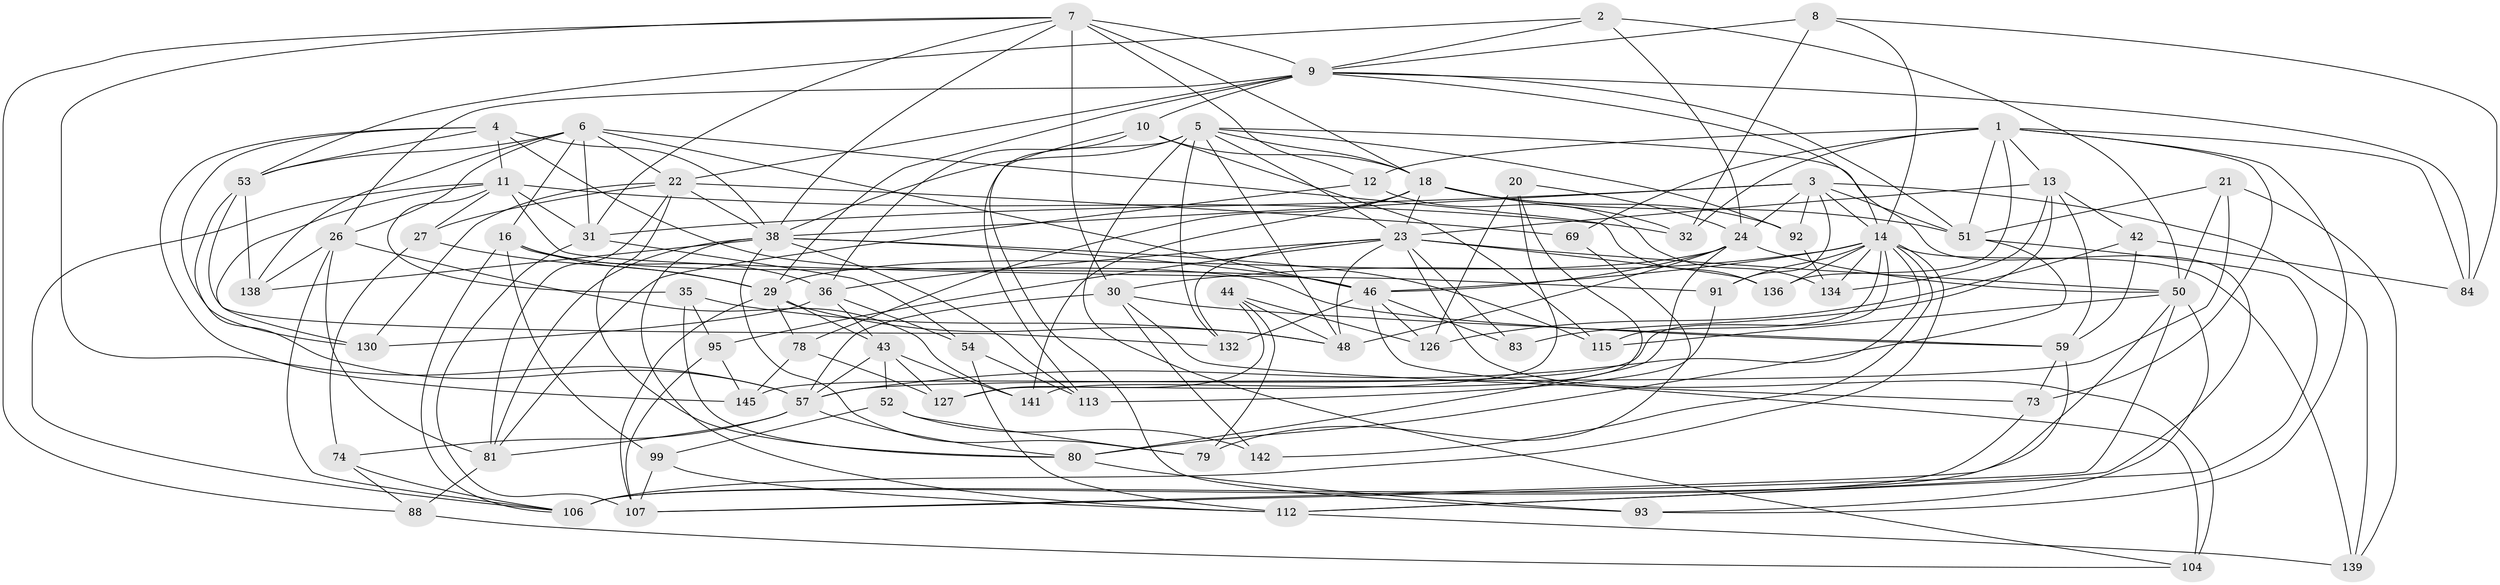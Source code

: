 // original degree distribution, {4: 1.0}
// Generated by graph-tools (version 1.1) at 2025/20/03/04/25 18:20:35]
// undirected, 74 vertices, 209 edges
graph export_dot {
graph [start="1"]
  node [color=gray90,style=filled];
  1 [super="+61+118"];
  2;
  3 [super="+19"];
  4 [super="+101"];
  5 [super="+37+47+110"];
  6 [super="+143+70"];
  7 [super="+65+131"];
  8;
  9 [super="+25+28"];
  10 [super="+72"];
  11 [super="+124+87"];
  12;
  13 [super="+56+17"];
  14 [super="+34+60+33+15"];
  16 [super="+96"];
  18 [super="+67+105+49"];
  20;
  21;
  22 [super="+40"];
  23 [super="+120+97"];
  24 [super="+90+76"];
  26 [super="+71"];
  27;
  29 [super="+140+86"];
  30 [super="+41"];
  31 [super="+119"];
  32;
  35;
  36 [super="+55"];
  38 [super="+82+75+45"];
  42;
  43 [super="+62"];
  44;
  46 [super="+103+125"];
  48 [super="+116"];
  50 [super="+58"];
  51 [super="+102+144"];
  52;
  53 [super="+77"];
  54;
  57 [super="+114+94"];
  59 [super="+89"];
  69;
  73;
  74;
  78;
  79;
  80 [super="+85"];
  81 [super="+100"];
  83;
  84;
  88;
  91;
  92;
  93;
  95;
  99;
  104;
  106 [super="+111"];
  107 [super="+108"];
  112 [super="+137"];
  113;
  115;
  126;
  127;
  130;
  132;
  134;
  136;
  138;
  139;
  141;
  142;
  145;
  1 -- 136;
  1 -- 13 [weight=2];
  1 -- 69 [weight=2];
  1 -- 73;
  1 -- 12;
  1 -- 93;
  1 -- 32;
  1 -- 84;
  1 -- 51 [weight=2];
  2 -- 9;
  2 -- 53;
  2 -- 50;
  2 -- 24;
  3 -- 91;
  3 -- 31;
  3 -- 51;
  3 -- 24;
  3 -- 139;
  3 -- 92;
  3 -- 14;
  3 -- 38;
  4 -- 46;
  4 -- 11;
  4 -- 38;
  4 -- 145;
  4 -- 130;
  4 -- 53;
  5 -- 104;
  5 -- 38;
  5 -- 92;
  5 -- 132;
  5 -- 23 [weight=2];
  5 -- 112;
  5 -- 113;
  5 -- 18;
  5 -- 48;
  6 -- 16;
  6 -- 136;
  6 -- 26;
  6 -- 22;
  6 -- 46;
  6 -- 138;
  6 -- 53;
  6 -- 31;
  7 -- 9 [weight=2];
  7 -- 18;
  7 -- 12;
  7 -- 31;
  7 -- 30 [weight=2];
  7 -- 88;
  7 -- 57;
  7 -- 38;
  8 -- 84;
  8 -- 32;
  8 -- 14;
  8 -- 9;
  9 -- 84;
  9 -- 26;
  9 -- 10 [weight=2];
  9 -- 22;
  9 -- 14;
  9 -- 51;
  9 -- 29;
  10 -- 93;
  10 -- 36;
  10 -- 115;
  10 -- 18;
  11 -- 31;
  11 -- 35;
  11 -- 130;
  11 -- 106;
  11 -- 27;
  11 -- 91;
  11 -- 32;
  12 -- 134;
  12 -- 81;
  13 -- 83;
  13 -- 42;
  13 -- 134;
  13 -- 23 [weight=2];
  13 -- 59;
  14 -- 139;
  14 -- 136;
  14 -- 91;
  14 -- 115;
  14 -- 57 [weight=2];
  14 -- 106 [weight=2];
  14 -- 134;
  14 -- 142;
  14 -- 46;
  14 -- 145;
  14 -- 30;
  16 -- 36;
  16 -- 106;
  16 -- 99;
  16 -- 59;
  16 -- 29;
  18 -- 32;
  18 -- 92;
  18 -- 78;
  18 -- 23 [weight=2];
  18 -- 51;
  18 -- 141;
  20 -- 126;
  20 -- 141;
  20 -- 127;
  20 -- 24;
  21 -- 139;
  21 -- 57;
  21 -- 50;
  21 -- 51;
  22 -- 81;
  22 -- 130;
  22 -- 80;
  22 -- 69;
  22 -- 27;
  22 -- 38;
  23 -- 95;
  23 -- 136;
  23 -- 104;
  23 -- 50;
  23 -- 83;
  23 -- 36;
  23 -- 132;
  23 -- 48;
  24 -- 29;
  24 -- 80;
  24 -- 48;
  24 -- 50;
  24 -- 46;
  26 -- 106;
  26 -- 81;
  26 -- 141;
  26 -- 138;
  27 -- 74;
  27 -- 29;
  29 -- 43;
  29 -- 107;
  29 -- 48;
  29 -- 78;
  30 -- 57;
  30 -- 142 [weight=2];
  30 -- 73;
  30 -- 59;
  31 -- 54;
  31 -- 107;
  35 -- 95;
  35 -- 48;
  35 -- 80;
  36 -- 130;
  36 -- 43;
  36 -- 54;
  38 -- 79;
  38 -- 138;
  38 -- 115;
  38 -- 46;
  38 -- 112;
  38 -- 113;
  38 -- 81;
  42 -- 84;
  42 -- 126;
  42 -- 59;
  43 -- 57;
  43 -- 52;
  43 -- 141;
  43 -- 127;
  44 -- 126;
  44 -- 48;
  44 -- 79;
  44 -- 127;
  46 -- 126;
  46 -- 83 [weight=2];
  46 -- 132;
  46 -- 104;
  50 -- 106;
  50 -- 115;
  50 -- 93;
  50 -- 107;
  51 -- 112;
  51 -- 80;
  52 -- 99;
  52 -- 142;
  52 -- 79;
  53 -- 138;
  53 -- 132;
  53 -- 57;
  54 -- 113;
  54 -- 112;
  57 -- 81;
  57 -- 80;
  57 -- 74;
  59 -- 107;
  59 -- 73;
  69 -- 79;
  73 -- 106;
  74 -- 106;
  74 -- 88;
  78 -- 145;
  78 -- 127;
  80 -- 93;
  81 -- 88;
  88 -- 104;
  91 -- 113;
  92 -- 134;
  95 -- 107;
  95 -- 145;
  99 -- 112;
  99 -- 107;
  112 -- 139;
}
